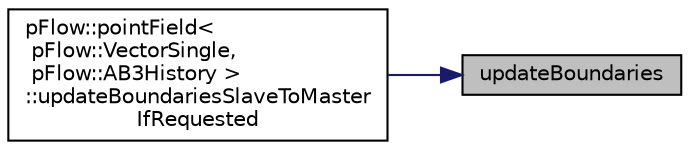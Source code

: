 digraph "updateBoundaries"
{
 // LATEX_PDF_SIZE
  edge [fontname="Helvetica",fontsize="10",labelfontname="Helvetica",labelfontsize="10"];
  node [fontname="Helvetica",fontsize="10",shape=record];
  rankdir="RL";
  Node1 [label="updateBoundaries",height=0.2,width=0.4,color="black", fillcolor="grey75", style="filled", fontcolor="black",tooltip=" "];
  Node1 -> Node2 [dir="back",color="midnightblue",fontsize="10",style="solid",fontname="Helvetica"];
  Node2 [label="pFlow::pointField\<\l pFlow::VectorSingle,\l pFlow::AB3History \>\l::updateBoundariesSlaveToMaster\lIfRequested",height=0.2,width=0.4,color="black", fillcolor="white", style="filled",URL="$classpFlow_1_1pointField.html#a4df96ffd1fa1b1fad9fc5dbd8bf03431",tooltip="update boundaries if it is requested previousely (slave to master)."];
}
